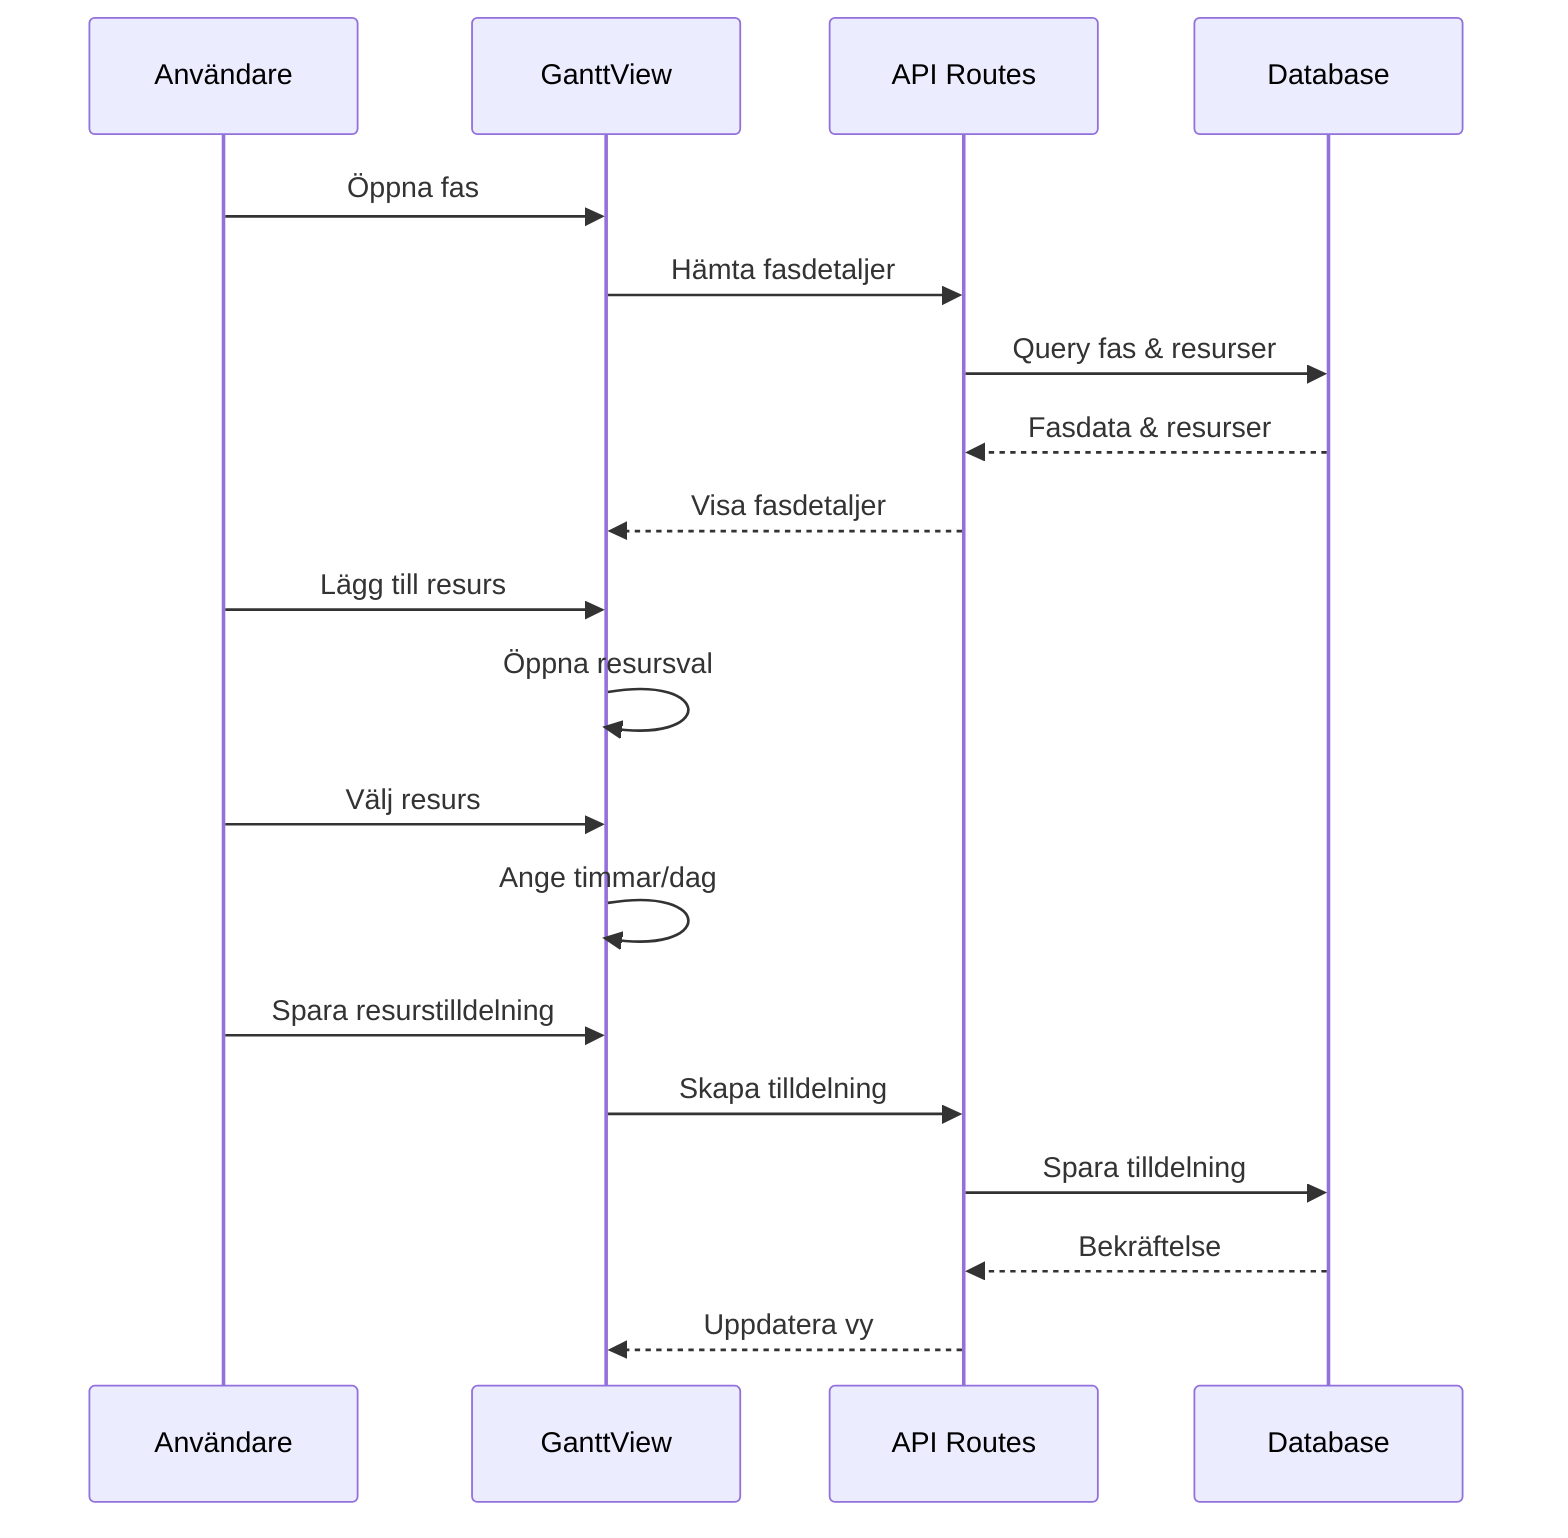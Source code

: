 sequenceDiagram
    participant U as Användare
    participant UI as GanttView
    participant API as API Routes
    participant DB as Database
    
    U->>UI: Öppna fas
    UI->>API: Hämta fasdetaljer
    API->>DB: Query fas & resurser
    DB-->>API: Fasdata & resurser
    API-->>UI: Visa fasdetaljer
    
    U->>UI: Lägg till resurs
    UI->>UI: Öppna resursval
    U->>UI: Välj resurs
    UI->>UI: Ange timmar/dag
    U->>UI: Spara resurstilldelning
    UI->>API: Skapa tilldelning
    API->>DB: Spara tilldelning
    DB-->>API: Bekräftelse
    API-->>UI: Uppdatera vy
